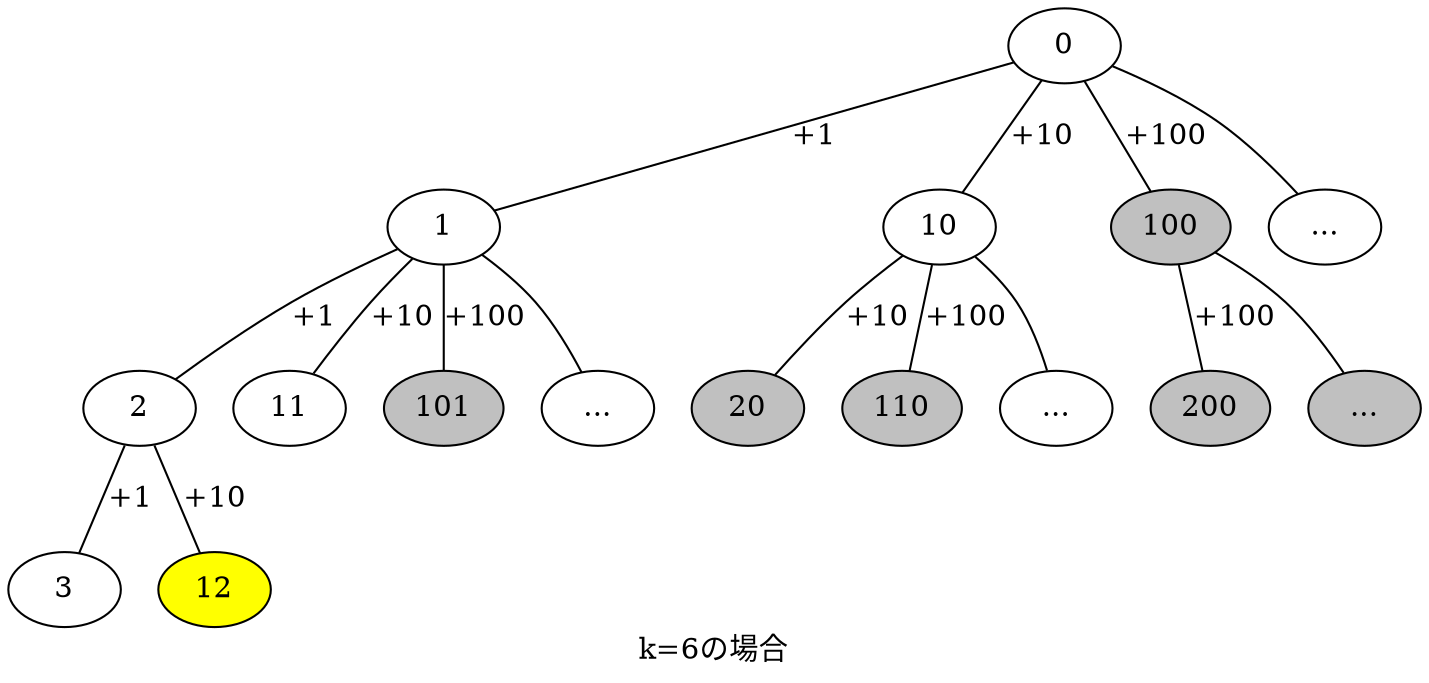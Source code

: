 graph g {
      graph[label="k=6の場合"];

      "0" -- "1" [label="+1"];
      "0" -- "10" [label="+10"];
      "0" -- "100" [label="+100"];
      "0" -- "...1";
      "1" -- "2" [label="+1"];
      "1" -- "11A" [label="+10"];
      "1" -- "101A" [label="+100"];
      "1" -- "...2";
      "10" -- "20" [label="+10"];
      "10" -- "110A" [label="+100"];
      "10" -- "...3";
      "100" -- "200" [label="+100"];
      "100" -- "...4";
      "2" -- "3" [label="+1"];
      "2" -- "12" [label="+10"];

      "...1"[label="..."];
      "...2"[label="..."];
      "...3"[label="..."];
      "...4"[label="...",style=filled,fillcolor=gray];

      "100"[style=filled,fillcolor=gray];

      "11A"[label="11"];

      "101A"[label="101",style=filled,fillcolor=gray];
      "20"[style=filled,fillcolor=gray];
      "110A"[label="110",style=filled,fillcolor=gray];
      "200"[style=filled,fillcolor=gray];      

      "12"[style=filled,fillcolor="yellow"];
      
      }